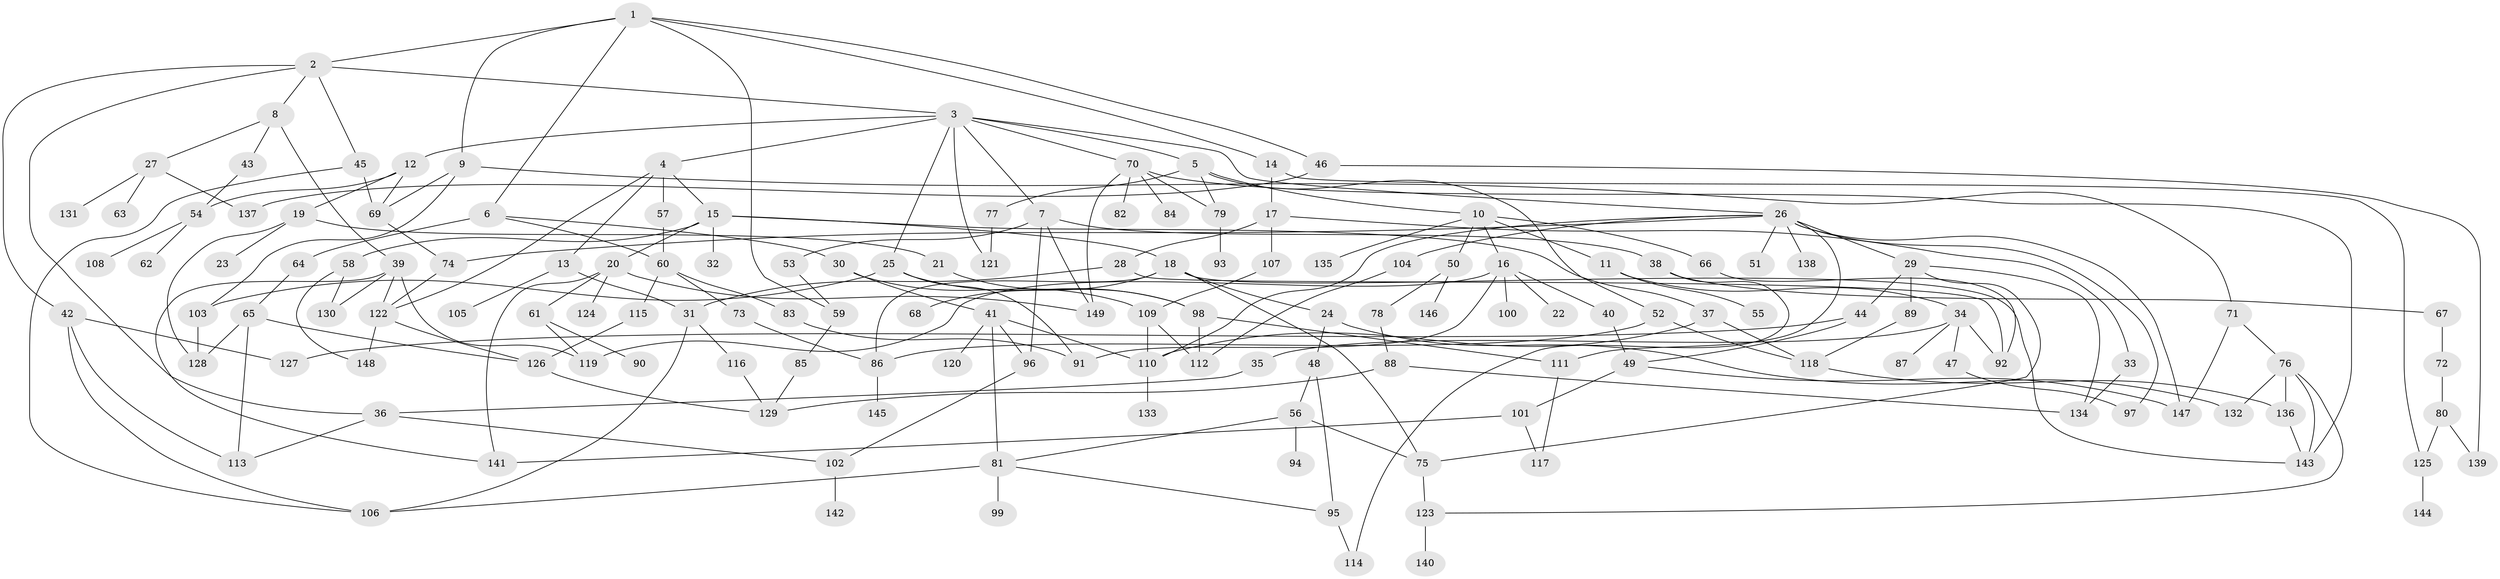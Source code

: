 // Generated by graph-tools (version 1.1) at 2025/42/03/09/25 04:42:56]
// undirected, 149 vertices, 221 edges
graph export_dot {
graph [start="1"]
  node [color=gray90,style=filled];
  1;
  2;
  3;
  4;
  5;
  6;
  7;
  8;
  9;
  10;
  11;
  12;
  13;
  14;
  15;
  16;
  17;
  18;
  19;
  20;
  21;
  22;
  23;
  24;
  25;
  26;
  27;
  28;
  29;
  30;
  31;
  32;
  33;
  34;
  35;
  36;
  37;
  38;
  39;
  40;
  41;
  42;
  43;
  44;
  45;
  46;
  47;
  48;
  49;
  50;
  51;
  52;
  53;
  54;
  55;
  56;
  57;
  58;
  59;
  60;
  61;
  62;
  63;
  64;
  65;
  66;
  67;
  68;
  69;
  70;
  71;
  72;
  73;
  74;
  75;
  76;
  77;
  78;
  79;
  80;
  81;
  82;
  83;
  84;
  85;
  86;
  87;
  88;
  89;
  90;
  91;
  92;
  93;
  94;
  95;
  96;
  97;
  98;
  99;
  100;
  101;
  102;
  103;
  104;
  105;
  106;
  107;
  108;
  109;
  110;
  111;
  112;
  113;
  114;
  115;
  116;
  117;
  118;
  119;
  120;
  121;
  122;
  123;
  124;
  125;
  126;
  127;
  128;
  129;
  130;
  131;
  132;
  133;
  134;
  135;
  136;
  137;
  138;
  139;
  140;
  141;
  142;
  143;
  144;
  145;
  146;
  147;
  148;
  149;
  1 -- 2;
  1 -- 6;
  1 -- 9;
  1 -- 14;
  1 -- 46;
  1 -- 59;
  2 -- 3;
  2 -- 8;
  2 -- 36;
  2 -- 42;
  2 -- 45;
  3 -- 4;
  3 -- 5;
  3 -- 7;
  3 -- 12;
  3 -- 25;
  3 -- 26;
  3 -- 70;
  3 -- 121;
  4 -- 13;
  4 -- 15;
  4 -- 57;
  4 -- 122;
  5 -- 10;
  5 -- 52;
  5 -- 77;
  5 -- 79;
  6 -- 30;
  6 -- 60;
  6 -- 64;
  7 -- 38;
  7 -- 53;
  7 -- 96;
  7 -- 149;
  8 -- 27;
  8 -- 39;
  8 -- 43;
  9 -- 69;
  9 -- 71;
  9 -- 103;
  10 -- 11;
  10 -- 16;
  10 -- 50;
  10 -- 66;
  10 -- 135;
  11 -- 34;
  11 -- 55;
  12 -- 19;
  12 -- 69;
  12 -- 54;
  13 -- 105;
  13 -- 31;
  14 -- 17;
  14 -- 125;
  15 -- 18;
  15 -- 20;
  15 -- 32;
  15 -- 37;
  15 -- 58;
  16 -- 22;
  16 -- 40;
  16 -- 100;
  16 -- 119;
  16 -- 91;
  17 -- 28;
  17 -- 33;
  17 -- 107;
  18 -- 24;
  18 -- 68;
  18 -- 75;
  18 -- 86;
  18 -- 143;
  19 -- 21;
  19 -- 23;
  19 -- 128;
  20 -- 61;
  20 -- 124;
  20 -- 141;
  20 -- 149;
  21 -- 98;
  24 -- 48;
  24 -- 132;
  25 -- 103;
  25 -- 91;
  25 -- 98;
  26 -- 29;
  26 -- 51;
  26 -- 74;
  26 -- 97;
  26 -- 104;
  26 -- 138;
  26 -- 147;
  26 -- 111;
  26 -- 110;
  27 -- 63;
  27 -- 131;
  27 -- 137;
  28 -- 31;
  28 -- 92;
  29 -- 44;
  29 -- 89;
  29 -- 75;
  29 -- 134;
  30 -- 41;
  30 -- 109;
  31 -- 116;
  31 -- 106;
  33 -- 134;
  34 -- 35;
  34 -- 47;
  34 -- 87;
  34 -- 92;
  35 -- 36;
  36 -- 102;
  36 -- 113;
  37 -- 118;
  37 -- 110;
  38 -- 67;
  38 -- 114;
  39 -- 130;
  39 -- 141;
  39 -- 119;
  39 -- 122;
  40 -- 49;
  41 -- 96;
  41 -- 110;
  41 -- 120;
  41 -- 81;
  42 -- 106;
  42 -- 127;
  42 -- 113;
  43 -- 54;
  44 -- 49;
  44 -- 127;
  45 -- 69;
  45 -- 106;
  46 -- 137;
  46 -- 139;
  47 -- 97;
  48 -- 56;
  48 -- 95;
  49 -- 101;
  49 -- 147;
  50 -- 78;
  50 -- 146;
  52 -- 86;
  52 -- 118;
  53 -- 59;
  54 -- 62;
  54 -- 108;
  56 -- 81;
  56 -- 94;
  56 -- 75;
  57 -- 60;
  58 -- 148;
  58 -- 130;
  59 -- 85;
  60 -- 73;
  60 -- 83;
  60 -- 115;
  61 -- 90;
  61 -- 119;
  64 -- 65;
  65 -- 126;
  65 -- 128;
  65 -- 113;
  66 -- 92;
  67 -- 72;
  69 -- 74;
  70 -- 79;
  70 -- 82;
  70 -- 84;
  70 -- 149;
  70 -- 143;
  71 -- 76;
  71 -- 147;
  72 -- 80;
  73 -- 86;
  74 -- 122;
  75 -- 123;
  76 -- 123;
  76 -- 136;
  76 -- 132;
  76 -- 143;
  77 -- 121;
  78 -- 88;
  79 -- 93;
  80 -- 139;
  80 -- 125;
  81 -- 95;
  81 -- 99;
  81 -- 106;
  83 -- 91;
  85 -- 129;
  86 -- 145;
  88 -- 129;
  88 -- 134;
  89 -- 118;
  95 -- 114;
  96 -- 102;
  98 -- 111;
  98 -- 112;
  101 -- 117;
  101 -- 141;
  102 -- 142;
  103 -- 128;
  104 -- 112;
  107 -- 109;
  109 -- 112;
  109 -- 110;
  110 -- 133;
  111 -- 117;
  115 -- 126;
  116 -- 129;
  118 -- 136;
  122 -- 126;
  122 -- 148;
  123 -- 140;
  125 -- 144;
  126 -- 129;
  136 -- 143;
}
